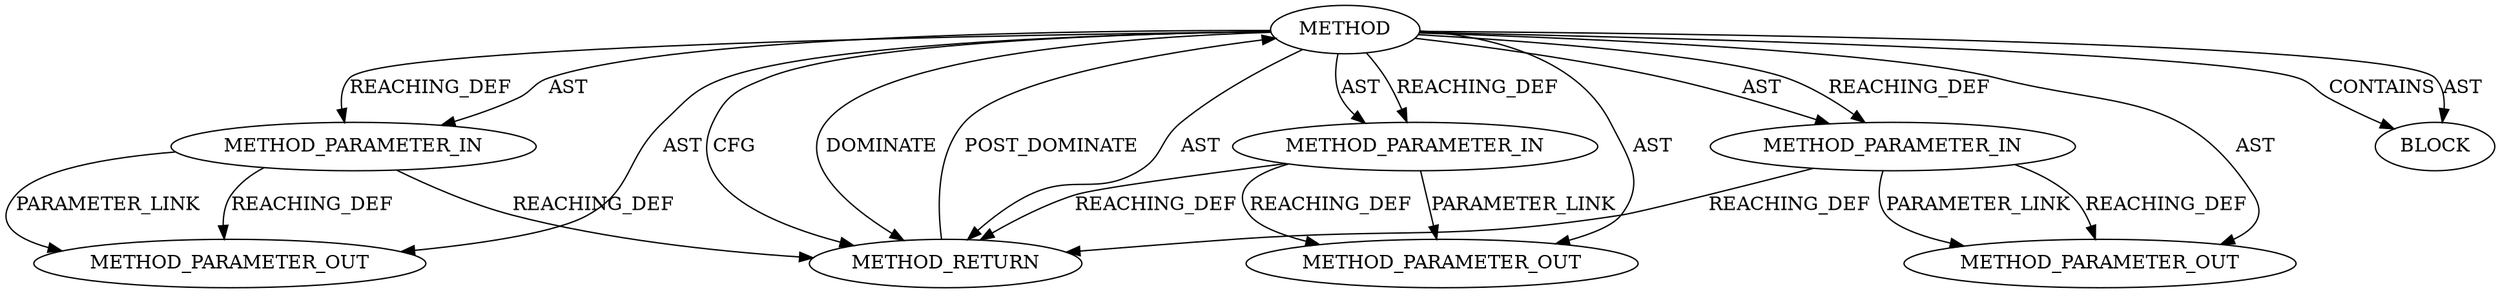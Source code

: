 digraph {
  13441 [label=METHOD_PARAMETER_OUT ORDER=3 CODE="p3" IS_VARIADIC=false TYPE_FULL_NAME="ANY" EVALUATION_STRATEGY="BY_VALUE" INDEX=3 NAME="p3"]
  13439 [label=METHOD_PARAMETER_OUT ORDER=1 CODE="p1" IS_VARIADIC=false TYPE_FULL_NAME="ANY" EVALUATION_STRATEGY="BY_VALUE" INDEX=1 NAME="p1"]
  12379 [label=METHOD_RETURN ORDER=2 CODE="RET" TYPE_FULL_NAME="ANY" EVALUATION_STRATEGY="BY_VALUE"]
  12374 [label=METHOD AST_PARENT_TYPE="NAMESPACE_BLOCK" AST_PARENT_FULL_NAME="<global>" ORDER=0 CODE="<empty>" FULL_NAME="crypto_alloc_shash" IS_EXTERNAL=true FILENAME="<empty>" SIGNATURE="" NAME="crypto_alloc_shash"]
  13440 [label=METHOD_PARAMETER_OUT ORDER=2 CODE="p2" IS_VARIADIC=false TYPE_FULL_NAME="ANY" EVALUATION_STRATEGY="BY_VALUE" INDEX=2 NAME="p2"]
  12376 [label=METHOD_PARAMETER_IN ORDER=2 CODE="p2" IS_VARIADIC=false TYPE_FULL_NAME="ANY" EVALUATION_STRATEGY="BY_VALUE" INDEX=2 NAME="p2"]
  12377 [label=METHOD_PARAMETER_IN ORDER=3 CODE="p3" IS_VARIADIC=false TYPE_FULL_NAME="ANY" EVALUATION_STRATEGY="BY_VALUE" INDEX=3 NAME="p3"]
  12375 [label=METHOD_PARAMETER_IN ORDER=1 CODE="p1" IS_VARIADIC=false TYPE_FULL_NAME="ANY" EVALUATION_STRATEGY="BY_VALUE" INDEX=1 NAME="p1"]
  12378 [label=BLOCK ORDER=1 ARGUMENT_INDEX=1 CODE="<empty>" TYPE_FULL_NAME="ANY"]
  12374 -> 12376 [label=REACHING_DEF VARIABLE=""]
  12374 -> 12376 [label=AST ]
  12374 -> 13439 [label=AST ]
  12374 -> 12378 [label=CONTAINS ]
  12377 -> 13441 [label=PARAMETER_LINK ]
  12375 -> 13439 [label=PARAMETER_LINK ]
  12374 -> 12378 [label=AST ]
  12374 -> 13440 [label=AST ]
  12379 -> 12374 [label=POST_DOMINATE ]
  12374 -> 12379 [label=AST ]
  12377 -> 12379 [label=REACHING_DEF VARIABLE="p3"]
  12376 -> 13440 [label=REACHING_DEF VARIABLE="p2"]
  12376 -> 13440 [label=PARAMETER_LINK ]
  12375 -> 13439 [label=REACHING_DEF VARIABLE="p1"]
  12377 -> 13441 [label=REACHING_DEF VARIABLE="p3"]
  12374 -> 12377 [label=AST ]
  12374 -> 12379 [label=CFG ]
  12374 -> 12377 [label=REACHING_DEF VARIABLE=""]
  12374 -> 12375 [label=AST ]
  12376 -> 12379 [label=REACHING_DEF VARIABLE="p2"]
  12374 -> 12375 [label=REACHING_DEF VARIABLE=""]
  12375 -> 12379 [label=REACHING_DEF VARIABLE="p1"]
  12374 -> 12379 [label=DOMINATE ]
  12374 -> 13441 [label=AST ]
}
